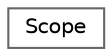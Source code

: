 digraph "Graphical Class Hierarchy"
{
 // INTERACTIVE_SVG=YES
 // LATEX_PDF_SIZE
  bgcolor="transparent";
  edge [fontname=Helvetica,fontsize=10,labelfontname=Helvetica,labelfontsize=10];
  node [fontname=Helvetica,fontsize=10,shape=box,height=0.2,width=0.4];
  rankdir="LR";
  Node0 [label="Scope",height=0.2,width=0.4,color="grey40", fillcolor="white", style="filled",URL="$d8/d49/class_scope.html",tooltip="Contains names of used modules and names of local variables."];
}

